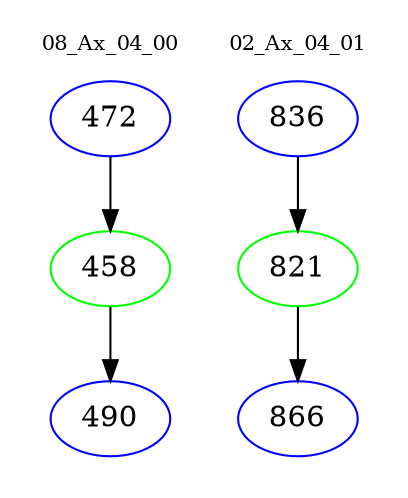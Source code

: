 digraph{
subgraph cluster_0 {
color = white
label = "08_Ax_04_00";
fontsize=10;
T0_472 [label="472", color="blue"]
T0_472 -> T0_458 [color="black"]
T0_458 [label="458", color="green"]
T0_458 -> T0_490 [color="black"]
T0_490 [label="490", color="blue"]
}
subgraph cluster_1 {
color = white
label = "02_Ax_04_01";
fontsize=10;
T1_836 [label="836", color="blue"]
T1_836 -> T1_821 [color="black"]
T1_821 [label="821", color="green"]
T1_821 -> T1_866 [color="black"]
T1_866 [label="866", color="blue"]
}
}
